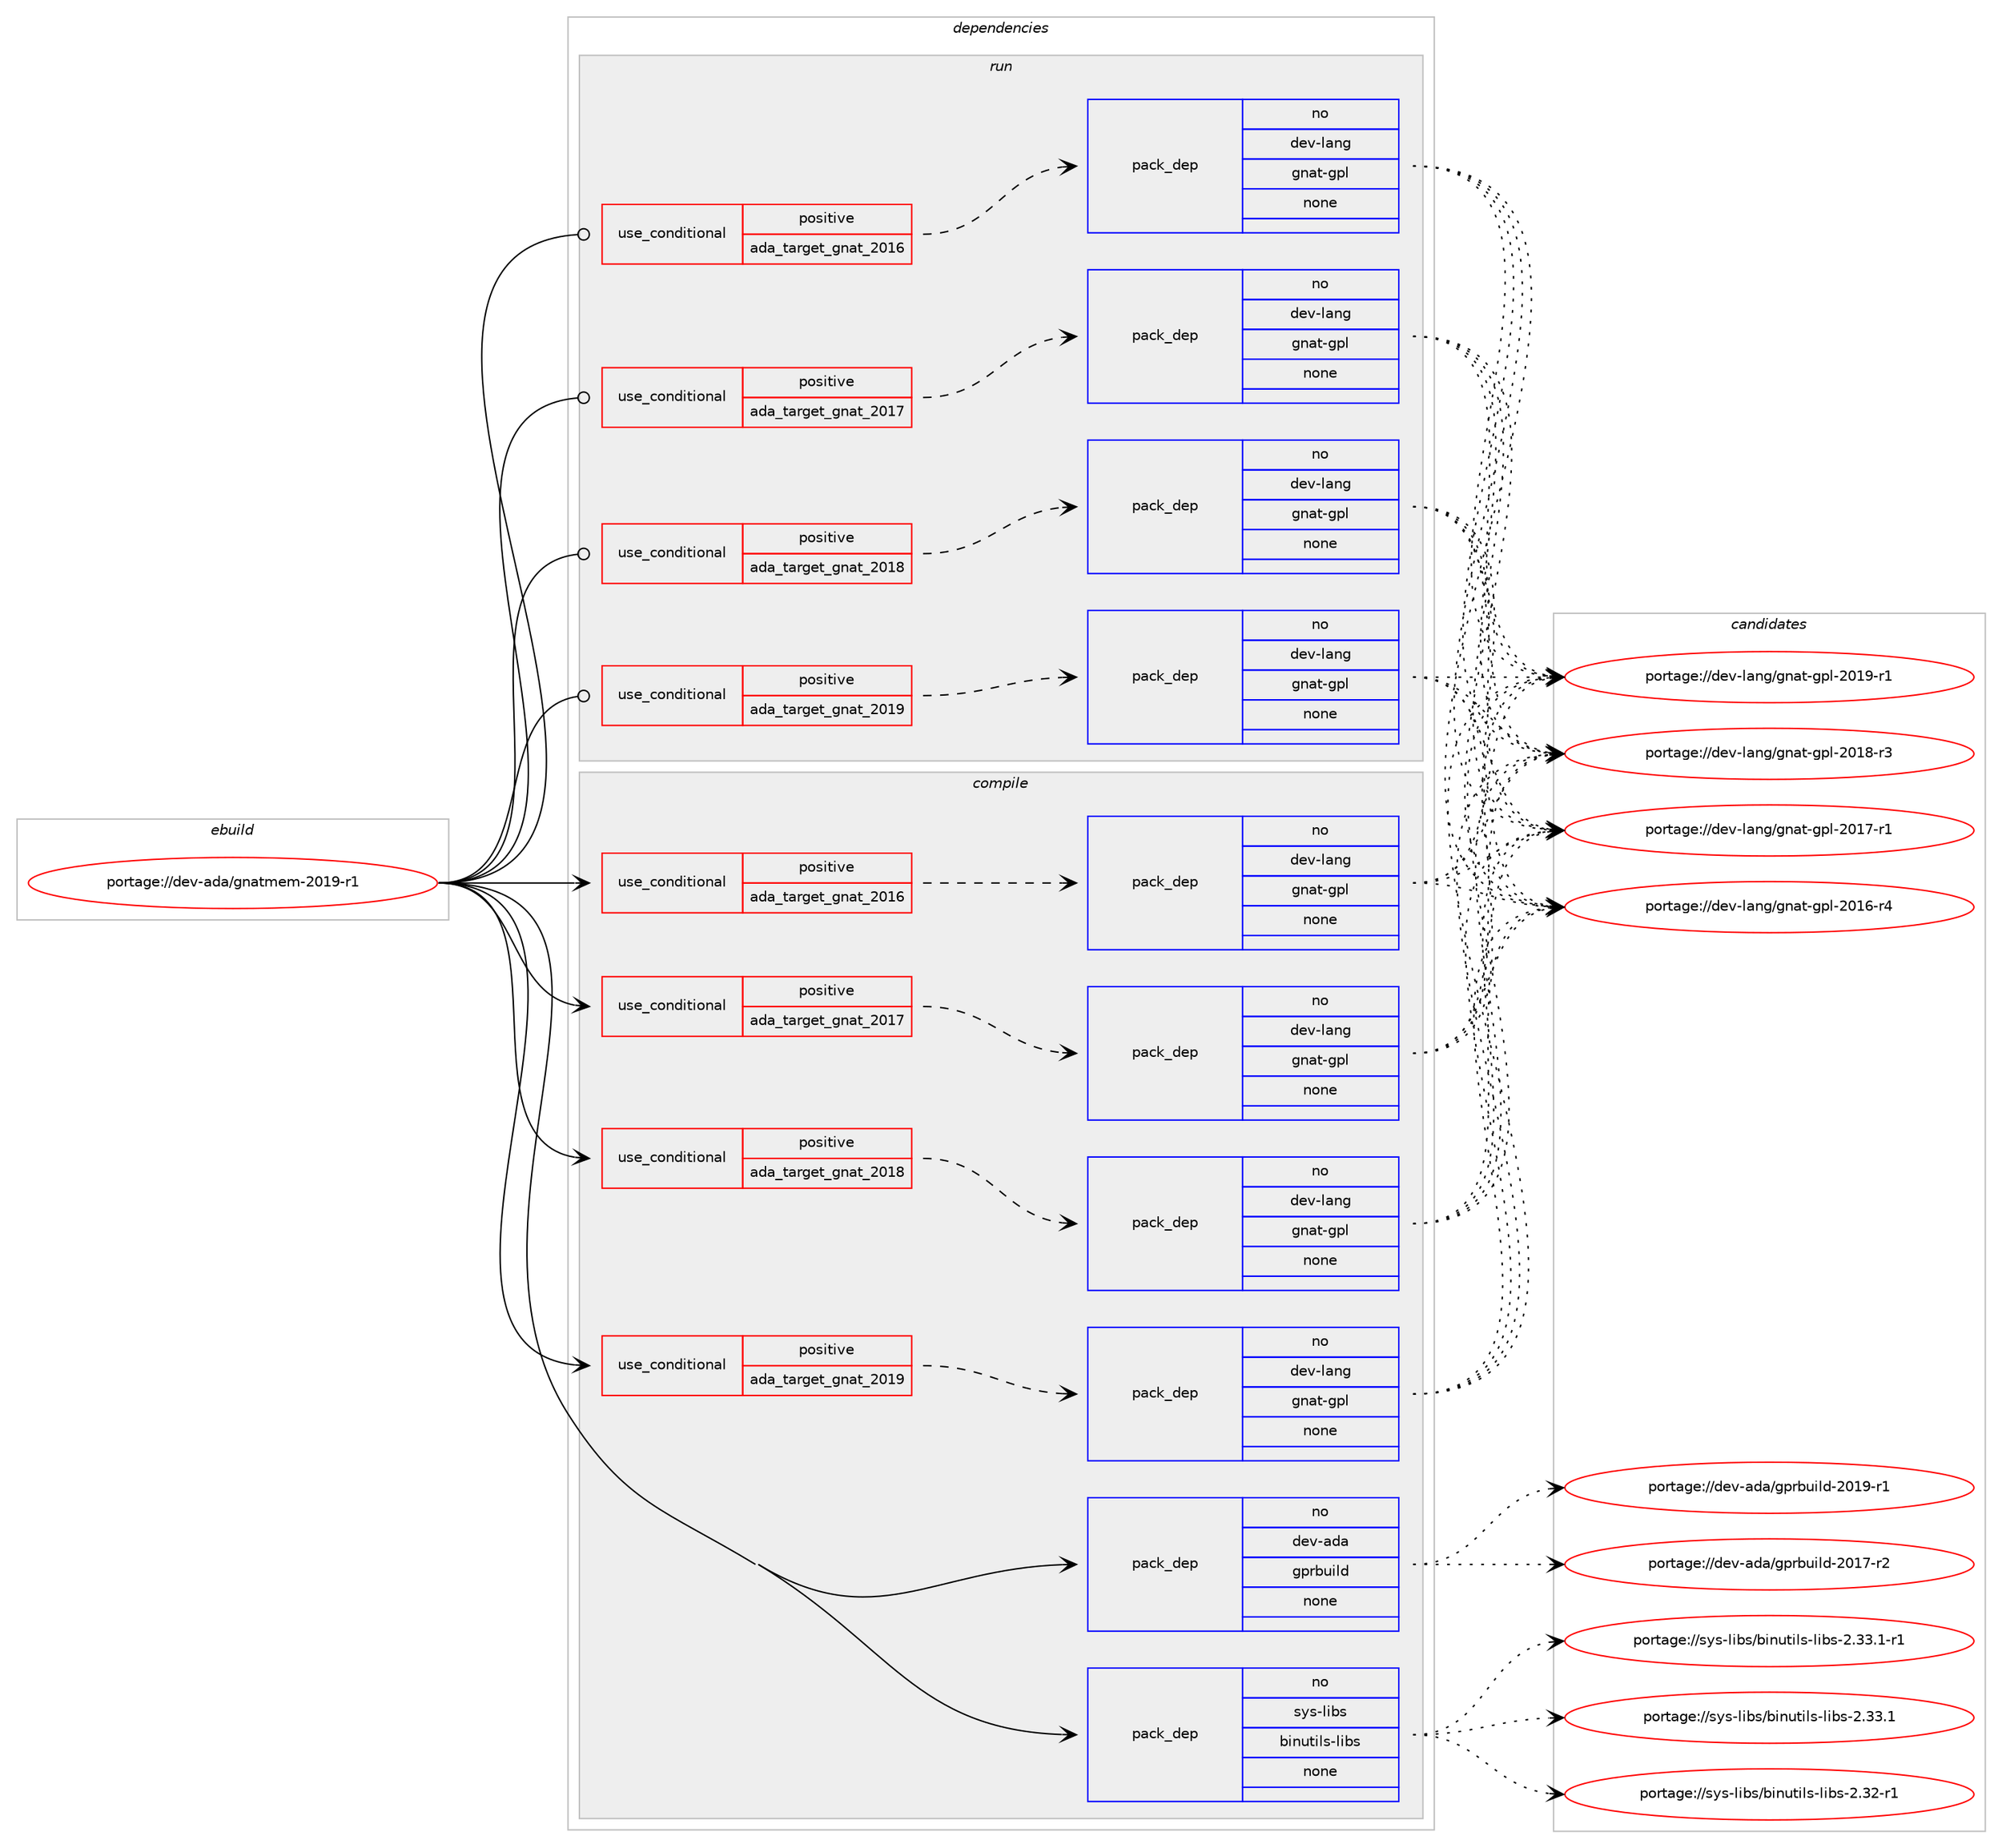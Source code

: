 digraph prolog {

# *************
# Graph options
# *************

newrank=true;
concentrate=true;
compound=true;
graph [rankdir=LR,fontname=Helvetica,fontsize=10,ranksep=1.5];#, ranksep=2.5, nodesep=0.2];
edge  [arrowhead=vee];
node  [fontname=Helvetica,fontsize=10];

# **********
# The ebuild
# **********

subgraph cluster_leftcol {
color=gray;
rank=same;
label=<<i>ebuild</i>>;
id [label="portage://dev-ada/gnatmem-2019-r1", color=red, width=4, href="../dev-ada/gnatmem-2019-r1.svg"];
}

# ****************
# The dependencies
# ****************

subgraph cluster_midcol {
color=gray;
label=<<i>dependencies</i>>;
subgraph cluster_compile {
fillcolor="#eeeeee";
style=filled;
label=<<i>compile</i>>;
subgraph cond139073 {
dependency586942 [label=<<TABLE BORDER="0" CELLBORDER="1" CELLSPACING="0" CELLPADDING="4"><TR><TD ROWSPAN="3" CELLPADDING="10">use_conditional</TD></TR><TR><TD>positive</TD></TR><TR><TD>ada_target_gnat_2016</TD></TR></TABLE>>, shape=none, color=red];
subgraph pack440511 {
dependency586943 [label=<<TABLE BORDER="0" CELLBORDER="1" CELLSPACING="0" CELLPADDING="4" WIDTH="220"><TR><TD ROWSPAN="6" CELLPADDING="30">pack_dep</TD></TR><TR><TD WIDTH="110">no</TD></TR><TR><TD>dev-lang</TD></TR><TR><TD>gnat-gpl</TD></TR><TR><TD>none</TD></TR><TR><TD></TD></TR></TABLE>>, shape=none, color=blue];
}
dependency586942:e -> dependency586943:w [weight=20,style="dashed",arrowhead="vee"];
}
id:e -> dependency586942:w [weight=20,style="solid",arrowhead="vee"];
subgraph cond139074 {
dependency586944 [label=<<TABLE BORDER="0" CELLBORDER="1" CELLSPACING="0" CELLPADDING="4"><TR><TD ROWSPAN="3" CELLPADDING="10">use_conditional</TD></TR><TR><TD>positive</TD></TR><TR><TD>ada_target_gnat_2017</TD></TR></TABLE>>, shape=none, color=red];
subgraph pack440512 {
dependency586945 [label=<<TABLE BORDER="0" CELLBORDER="1" CELLSPACING="0" CELLPADDING="4" WIDTH="220"><TR><TD ROWSPAN="6" CELLPADDING="30">pack_dep</TD></TR><TR><TD WIDTH="110">no</TD></TR><TR><TD>dev-lang</TD></TR><TR><TD>gnat-gpl</TD></TR><TR><TD>none</TD></TR><TR><TD></TD></TR></TABLE>>, shape=none, color=blue];
}
dependency586944:e -> dependency586945:w [weight=20,style="dashed",arrowhead="vee"];
}
id:e -> dependency586944:w [weight=20,style="solid",arrowhead="vee"];
subgraph cond139075 {
dependency586946 [label=<<TABLE BORDER="0" CELLBORDER="1" CELLSPACING="0" CELLPADDING="4"><TR><TD ROWSPAN="3" CELLPADDING="10">use_conditional</TD></TR><TR><TD>positive</TD></TR><TR><TD>ada_target_gnat_2018</TD></TR></TABLE>>, shape=none, color=red];
subgraph pack440513 {
dependency586947 [label=<<TABLE BORDER="0" CELLBORDER="1" CELLSPACING="0" CELLPADDING="4" WIDTH="220"><TR><TD ROWSPAN="6" CELLPADDING="30">pack_dep</TD></TR><TR><TD WIDTH="110">no</TD></TR><TR><TD>dev-lang</TD></TR><TR><TD>gnat-gpl</TD></TR><TR><TD>none</TD></TR><TR><TD></TD></TR></TABLE>>, shape=none, color=blue];
}
dependency586946:e -> dependency586947:w [weight=20,style="dashed",arrowhead="vee"];
}
id:e -> dependency586946:w [weight=20,style="solid",arrowhead="vee"];
subgraph cond139076 {
dependency586948 [label=<<TABLE BORDER="0" CELLBORDER="1" CELLSPACING="0" CELLPADDING="4"><TR><TD ROWSPAN="3" CELLPADDING="10">use_conditional</TD></TR><TR><TD>positive</TD></TR><TR><TD>ada_target_gnat_2019</TD></TR></TABLE>>, shape=none, color=red];
subgraph pack440514 {
dependency586949 [label=<<TABLE BORDER="0" CELLBORDER="1" CELLSPACING="0" CELLPADDING="4" WIDTH="220"><TR><TD ROWSPAN="6" CELLPADDING="30">pack_dep</TD></TR><TR><TD WIDTH="110">no</TD></TR><TR><TD>dev-lang</TD></TR><TR><TD>gnat-gpl</TD></TR><TR><TD>none</TD></TR><TR><TD></TD></TR></TABLE>>, shape=none, color=blue];
}
dependency586948:e -> dependency586949:w [weight=20,style="dashed",arrowhead="vee"];
}
id:e -> dependency586948:w [weight=20,style="solid",arrowhead="vee"];
subgraph pack440515 {
dependency586950 [label=<<TABLE BORDER="0" CELLBORDER="1" CELLSPACING="0" CELLPADDING="4" WIDTH="220"><TR><TD ROWSPAN="6" CELLPADDING="30">pack_dep</TD></TR><TR><TD WIDTH="110">no</TD></TR><TR><TD>dev-ada</TD></TR><TR><TD>gprbuild</TD></TR><TR><TD>none</TD></TR><TR><TD></TD></TR></TABLE>>, shape=none, color=blue];
}
id:e -> dependency586950:w [weight=20,style="solid",arrowhead="vee"];
subgraph pack440516 {
dependency586951 [label=<<TABLE BORDER="0" CELLBORDER="1" CELLSPACING="0" CELLPADDING="4" WIDTH="220"><TR><TD ROWSPAN="6" CELLPADDING="30">pack_dep</TD></TR><TR><TD WIDTH="110">no</TD></TR><TR><TD>sys-libs</TD></TR><TR><TD>binutils-libs</TD></TR><TR><TD>none</TD></TR><TR><TD></TD></TR></TABLE>>, shape=none, color=blue];
}
id:e -> dependency586951:w [weight=20,style="solid",arrowhead="vee"];
}
subgraph cluster_compileandrun {
fillcolor="#eeeeee";
style=filled;
label=<<i>compile and run</i>>;
}
subgraph cluster_run {
fillcolor="#eeeeee";
style=filled;
label=<<i>run</i>>;
subgraph cond139077 {
dependency586952 [label=<<TABLE BORDER="0" CELLBORDER="1" CELLSPACING="0" CELLPADDING="4"><TR><TD ROWSPAN="3" CELLPADDING="10">use_conditional</TD></TR><TR><TD>positive</TD></TR><TR><TD>ada_target_gnat_2016</TD></TR></TABLE>>, shape=none, color=red];
subgraph pack440517 {
dependency586953 [label=<<TABLE BORDER="0" CELLBORDER="1" CELLSPACING="0" CELLPADDING="4" WIDTH="220"><TR><TD ROWSPAN="6" CELLPADDING="30">pack_dep</TD></TR><TR><TD WIDTH="110">no</TD></TR><TR><TD>dev-lang</TD></TR><TR><TD>gnat-gpl</TD></TR><TR><TD>none</TD></TR><TR><TD></TD></TR></TABLE>>, shape=none, color=blue];
}
dependency586952:e -> dependency586953:w [weight=20,style="dashed",arrowhead="vee"];
}
id:e -> dependency586952:w [weight=20,style="solid",arrowhead="odot"];
subgraph cond139078 {
dependency586954 [label=<<TABLE BORDER="0" CELLBORDER="1" CELLSPACING="0" CELLPADDING="4"><TR><TD ROWSPAN="3" CELLPADDING="10">use_conditional</TD></TR><TR><TD>positive</TD></TR><TR><TD>ada_target_gnat_2017</TD></TR></TABLE>>, shape=none, color=red];
subgraph pack440518 {
dependency586955 [label=<<TABLE BORDER="0" CELLBORDER="1" CELLSPACING="0" CELLPADDING="4" WIDTH="220"><TR><TD ROWSPAN="6" CELLPADDING="30">pack_dep</TD></TR><TR><TD WIDTH="110">no</TD></TR><TR><TD>dev-lang</TD></TR><TR><TD>gnat-gpl</TD></TR><TR><TD>none</TD></TR><TR><TD></TD></TR></TABLE>>, shape=none, color=blue];
}
dependency586954:e -> dependency586955:w [weight=20,style="dashed",arrowhead="vee"];
}
id:e -> dependency586954:w [weight=20,style="solid",arrowhead="odot"];
subgraph cond139079 {
dependency586956 [label=<<TABLE BORDER="0" CELLBORDER="1" CELLSPACING="0" CELLPADDING="4"><TR><TD ROWSPAN="3" CELLPADDING="10">use_conditional</TD></TR><TR><TD>positive</TD></TR><TR><TD>ada_target_gnat_2018</TD></TR></TABLE>>, shape=none, color=red];
subgraph pack440519 {
dependency586957 [label=<<TABLE BORDER="0" CELLBORDER="1" CELLSPACING="0" CELLPADDING="4" WIDTH="220"><TR><TD ROWSPAN="6" CELLPADDING="30">pack_dep</TD></TR><TR><TD WIDTH="110">no</TD></TR><TR><TD>dev-lang</TD></TR><TR><TD>gnat-gpl</TD></TR><TR><TD>none</TD></TR><TR><TD></TD></TR></TABLE>>, shape=none, color=blue];
}
dependency586956:e -> dependency586957:w [weight=20,style="dashed",arrowhead="vee"];
}
id:e -> dependency586956:w [weight=20,style="solid",arrowhead="odot"];
subgraph cond139080 {
dependency586958 [label=<<TABLE BORDER="0" CELLBORDER="1" CELLSPACING="0" CELLPADDING="4"><TR><TD ROWSPAN="3" CELLPADDING="10">use_conditional</TD></TR><TR><TD>positive</TD></TR><TR><TD>ada_target_gnat_2019</TD></TR></TABLE>>, shape=none, color=red];
subgraph pack440520 {
dependency586959 [label=<<TABLE BORDER="0" CELLBORDER="1" CELLSPACING="0" CELLPADDING="4" WIDTH="220"><TR><TD ROWSPAN="6" CELLPADDING="30">pack_dep</TD></TR><TR><TD WIDTH="110">no</TD></TR><TR><TD>dev-lang</TD></TR><TR><TD>gnat-gpl</TD></TR><TR><TD>none</TD></TR><TR><TD></TD></TR></TABLE>>, shape=none, color=blue];
}
dependency586958:e -> dependency586959:w [weight=20,style="dashed",arrowhead="vee"];
}
id:e -> dependency586958:w [weight=20,style="solid",arrowhead="odot"];
}
}

# **************
# The candidates
# **************

subgraph cluster_choices {
rank=same;
color=gray;
label=<<i>candidates</i>>;

subgraph choice440511 {
color=black;
nodesep=1;
choice100101118451089711010347103110971164510311210845504849574511449 [label="portage://dev-lang/gnat-gpl-2019-r1", color=red, width=4,href="../dev-lang/gnat-gpl-2019-r1.svg"];
choice100101118451089711010347103110971164510311210845504849564511451 [label="portage://dev-lang/gnat-gpl-2018-r3", color=red, width=4,href="../dev-lang/gnat-gpl-2018-r3.svg"];
choice100101118451089711010347103110971164510311210845504849554511449 [label="portage://dev-lang/gnat-gpl-2017-r1", color=red, width=4,href="../dev-lang/gnat-gpl-2017-r1.svg"];
choice100101118451089711010347103110971164510311210845504849544511452 [label="portage://dev-lang/gnat-gpl-2016-r4", color=red, width=4,href="../dev-lang/gnat-gpl-2016-r4.svg"];
dependency586943:e -> choice100101118451089711010347103110971164510311210845504849574511449:w [style=dotted,weight="100"];
dependency586943:e -> choice100101118451089711010347103110971164510311210845504849564511451:w [style=dotted,weight="100"];
dependency586943:e -> choice100101118451089711010347103110971164510311210845504849554511449:w [style=dotted,weight="100"];
dependency586943:e -> choice100101118451089711010347103110971164510311210845504849544511452:w [style=dotted,weight="100"];
}
subgraph choice440512 {
color=black;
nodesep=1;
choice100101118451089711010347103110971164510311210845504849574511449 [label="portage://dev-lang/gnat-gpl-2019-r1", color=red, width=4,href="../dev-lang/gnat-gpl-2019-r1.svg"];
choice100101118451089711010347103110971164510311210845504849564511451 [label="portage://dev-lang/gnat-gpl-2018-r3", color=red, width=4,href="../dev-lang/gnat-gpl-2018-r3.svg"];
choice100101118451089711010347103110971164510311210845504849554511449 [label="portage://dev-lang/gnat-gpl-2017-r1", color=red, width=4,href="../dev-lang/gnat-gpl-2017-r1.svg"];
choice100101118451089711010347103110971164510311210845504849544511452 [label="portage://dev-lang/gnat-gpl-2016-r4", color=red, width=4,href="../dev-lang/gnat-gpl-2016-r4.svg"];
dependency586945:e -> choice100101118451089711010347103110971164510311210845504849574511449:w [style=dotted,weight="100"];
dependency586945:e -> choice100101118451089711010347103110971164510311210845504849564511451:w [style=dotted,weight="100"];
dependency586945:e -> choice100101118451089711010347103110971164510311210845504849554511449:w [style=dotted,weight="100"];
dependency586945:e -> choice100101118451089711010347103110971164510311210845504849544511452:w [style=dotted,weight="100"];
}
subgraph choice440513 {
color=black;
nodesep=1;
choice100101118451089711010347103110971164510311210845504849574511449 [label="portage://dev-lang/gnat-gpl-2019-r1", color=red, width=4,href="../dev-lang/gnat-gpl-2019-r1.svg"];
choice100101118451089711010347103110971164510311210845504849564511451 [label="portage://dev-lang/gnat-gpl-2018-r3", color=red, width=4,href="../dev-lang/gnat-gpl-2018-r3.svg"];
choice100101118451089711010347103110971164510311210845504849554511449 [label="portage://dev-lang/gnat-gpl-2017-r1", color=red, width=4,href="../dev-lang/gnat-gpl-2017-r1.svg"];
choice100101118451089711010347103110971164510311210845504849544511452 [label="portage://dev-lang/gnat-gpl-2016-r4", color=red, width=4,href="../dev-lang/gnat-gpl-2016-r4.svg"];
dependency586947:e -> choice100101118451089711010347103110971164510311210845504849574511449:w [style=dotted,weight="100"];
dependency586947:e -> choice100101118451089711010347103110971164510311210845504849564511451:w [style=dotted,weight="100"];
dependency586947:e -> choice100101118451089711010347103110971164510311210845504849554511449:w [style=dotted,weight="100"];
dependency586947:e -> choice100101118451089711010347103110971164510311210845504849544511452:w [style=dotted,weight="100"];
}
subgraph choice440514 {
color=black;
nodesep=1;
choice100101118451089711010347103110971164510311210845504849574511449 [label="portage://dev-lang/gnat-gpl-2019-r1", color=red, width=4,href="../dev-lang/gnat-gpl-2019-r1.svg"];
choice100101118451089711010347103110971164510311210845504849564511451 [label="portage://dev-lang/gnat-gpl-2018-r3", color=red, width=4,href="../dev-lang/gnat-gpl-2018-r3.svg"];
choice100101118451089711010347103110971164510311210845504849554511449 [label="portage://dev-lang/gnat-gpl-2017-r1", color=red, width=4,href="../dev-lang/gnat-gpl-2017-r1.svg"];
choice100101118451089711010347103110971164510311210845504849544511452 [label="portage://dev-lang/gnat-gpl-2016-r4", color=red, width=4,href="../dev-lang/gnat-gpl-2016-r4.svg"];
dependency586949:e -> choice100101118451089711010347103110971164510311210845504849574511449:w [style=dotted,weight="100"];
dependency586949:e -> choice100101118451089711010347103110971164510311210845504849564511451:w [style=dotted,weight="100"];
dependency586949:e -> choice100101118451089711010347103110971164510311210845504849554511449:w [style=dotted,weight="100"];
dependency586949:e -> choice100101118451089711010347103110971164510311210845504849544511452:w [style=dotted,weight="100"];
}
subgraph choice440515 {
color=black;
nodesep=1;
choice100101118459710097471031121149811710510810045504849574511449 [label="portage://dev-ada/gprbuild-2019-r1", color=red, width=4,href="../dev-ada/gprbuild-2019-r1.svg"];
choice100101118459710097471031121149811710510810045504849554511450 [label="portage://dev-ada/gprbuild-2017-r2", color=red, width=4,href="../dev-ada/gprbuild-2017-r2.svg"];
dependency586950:e -> choice100101118459710097471031121149811710510810045504849574511449:w [style=dotted,weight="100"];
dependency586950:e -> choice100101118459710097471031121149811710510810045504849554511450:w [style=dotted,weight="100"];
}
subgraph choice440516 {
color=black;
nodesep=1;
choice115121115451081059811547981051101171161051081154510810598115455046515146494511449 [label="portage://sys-libs/binutils-libs-2.33.1-r1", color=red, width=4,href="../sys-libs/binutils-libs-2.33.1-r1.svg"];
choice11512111545108105981154798105110117116105108115451081059811545504651514649 [label="portage://sys-libs/binutils-libs-2.33.1", color=red, width=4,href="../sys-libs/binutils-libs-2.33.1.svg"];
choice11512111545108105981154798105110117116105108115451081059811545504651504511449 [label="portage://sys-libs/binutils-libs-2.32-r1", color=red, width=4,href="../sys-libs/binutils-libs-2.32-r1.svg"];
dependency586951:e -> choice115121115451081059811547981051101171161051081154510810598115455046515146494511449:w [style=dotted,weight="100"];
dependency586951:e -> choice11512111545108105981154798105110117116105108115451081059811545504651514649:w [style=dotted,weight="100"];
dependency586951:e -> choice11512111545108105981154798105110117116105108115451081059811545504651504511449:w [style=dotted,weight="100"];
}
subgraph choice440517 {
color=black;
nodesep=1;
choice100101118451089711010347103110971164510311210845504849574511449 [label="portage://dev-lang/gnat-gpl-2019-r1", color=red, width=4,href="../dev-lang/gnat-gpl-2019-r1.svg"];
choice100101118451089711010347103110971164510311210845504849564511451 [label="portage://dev-lang/gnat-gpl-2018-r3", color=red, width=4,href="../dev-lang/gnat-gpl-2018-r3.svg"];
choice100101118451089711010347103110971164510311210845504849554511449 [label="portage://dev-lang/gnat-gpl-2017-r1", color=red, width=4,href="../dev-lang/gnat-gpl-2017-r1.svg"];
choice100101118451089711010347103110971164510311210845504849544511452 [label="portage://dev-lang/gnat-gpl-2016-r4", color=red, width=4,href="../dev-lang/gnat-gpl-2016-r4.svg"];
dependency586953:e -> choice100101118451089711010347103110971164510311210845504849574511449:w [style=dotted,weight="100"];
dependency586953:e -> choice100101118451089711010347103110971164510311210845504849564511451:w [style=dotted,weight="100"];
dependency586953:e -> choice100101118451089711010347103110971164510311210845504849554511449:w [style=dotted,weight="100"];
dependency586953:e -> choice100101118451089711010347103110971164510311210845504849544511452:w [style=dotted,weight="100"];
}
subgraph choice440518 {
color=black;
nodesep=1;
choice100101118451089711010347103110971164510311210845504849574511449 [label="portage://dev-lang/gnat-gpl-2019-r1", color=red, width=4,href="../dev-lang/gnat-gpl-2019-r1.svg"];
choice100101118451089711010347103110971164510311210845504849564511451 [label="portage://dev-lang/gnat-gpl-2018-r3", color=red, width=4,href="../dev-lang/gnat-gpl-2018-r3.svg"];
choice100101118451089711010347103110971164510311210845504849554511449 [label="portage://dev-lang/gnat-gpl-2017-r1", color=red, width=4,href="../dev-lang/gnat-gpl-2017-r1.svg"];
choice100101118451089711010347103110971164510311210845504849544511452 [label="portage://dev-lang/gnat-gpl-2016-r4", color=red, width=4,href="../dev-lang/gnat-gpl-2016-r4.svg"];
dependency586955:e -> choice100101118451089711010347103110971164510311210845504849574511449:w [style=dotted,weight="100"];
dependency586955:e -> choice100101118451089711010347103110971164510311210845504849564511451:w [style=dotted,weight="100"];
dependency586955:e -> choice100101118451089711010347103110971164510311210845504849554511449:w [style=dotted,weight="100"];
dependency586955:e -> choice100101118451089711010347103110971164510311210845504849544511452:w [style=dotted,weight="100"];
}
subgraph choice440519 {
color=black;
nodesep=1;
choice100101118451089711010347103110971164510311210845504849574511449 [label="portage://dev-lang/gnat-gpl-2019-r1", color=red, width=4,href="../dev-lang/gnat-gpl-2019-r1.svg"];
choice100101118451089711010347103110971164510311210845504849564511451 [label="portage://dev-lang/gnat-gpl-2018-r3", color=red, width=4,href="../dev-lang/gnat-gpl-2018-r3.svg"];
choice100101118451089711010347103110971164510311210845504849554511449 [label="portage://dev-lang/gnat-gpl-2017-r1", color=red, width=4,href="../dev-lang/gnat-gpl-2017-r1.svg"];
choice100101118451089711010347103110971164510311210845504849544511452 [label="portage://dev-lang/gnat-gpl-2016-r4", color=red, width=4,href="../dev-lang/gnat-gpl-2016-r4.svg"];
dependency586957:e -> choice100101118451089711010347103110971164510311210845504849574511449:w [style=dotted,weight="100"];
dependency586957:e -> choice100101118451089711010347103110971164510311210845504849564511451:w [style=dotted,weight="100"];
dependency586957:e -> choice100101118451089711010347103110971164510311210845504849554511449:w [style=dotted,weight="100"];
dependency586957:e -> choice100101118451089711010347103110971164510311210845504849544511452:w [style=dotted,weight="100"];
}
subgraph choice440520 {
color=black;
nodesep=1;
choice100101118451089711010347103110971164510311210845504849574511449 [label="portage://dev-lang/gnat-gpl-2019-r1", color=red, width=4,href="../dev-lang/gnat-gpl-2019-r1.svg"];
choice100101118451089711010347103110971164510311210845504849564511451 [label="portage://dev-lang/gnat-gpl-2018-r3", color=red, width=4,href="../dev-lang/gnat-gpl-2018-r3.svg"];
choice100101118451089711010347103110971164510311210845504849554511449 [label="portage://dev-lang/gnat-gpl-2017-r1", color=red, width=4,href="../dev-lang/gnat-gpl-2017-r1.svg"];
choice100101118451089711010347103110971164510311210845504849544511452 [label="portage://dev-lang/gnat-gpl-2016-r4", color=red, width=4,href="../dev-lang/gnat-gpl-2016-r4.svg"];
dependency586959:e -> choice100101118451089711010347103110971164510311210845504849574511449:w [style=dotted,weight="100"];
dependency586959:e -> choice100101118451089711010347103110971164510311210845504849564511451:w [style=dotted,weight="100"];
dependency586959:e -> choice100101118451089711010347103110971164510311210845504849554511449:w [style=dotted,weight="100"];
dependency586959:e -> choice100101118451089711010347103110971164510311210845504849544511452:w [style=dotted,weight="100"];
}
}

}
